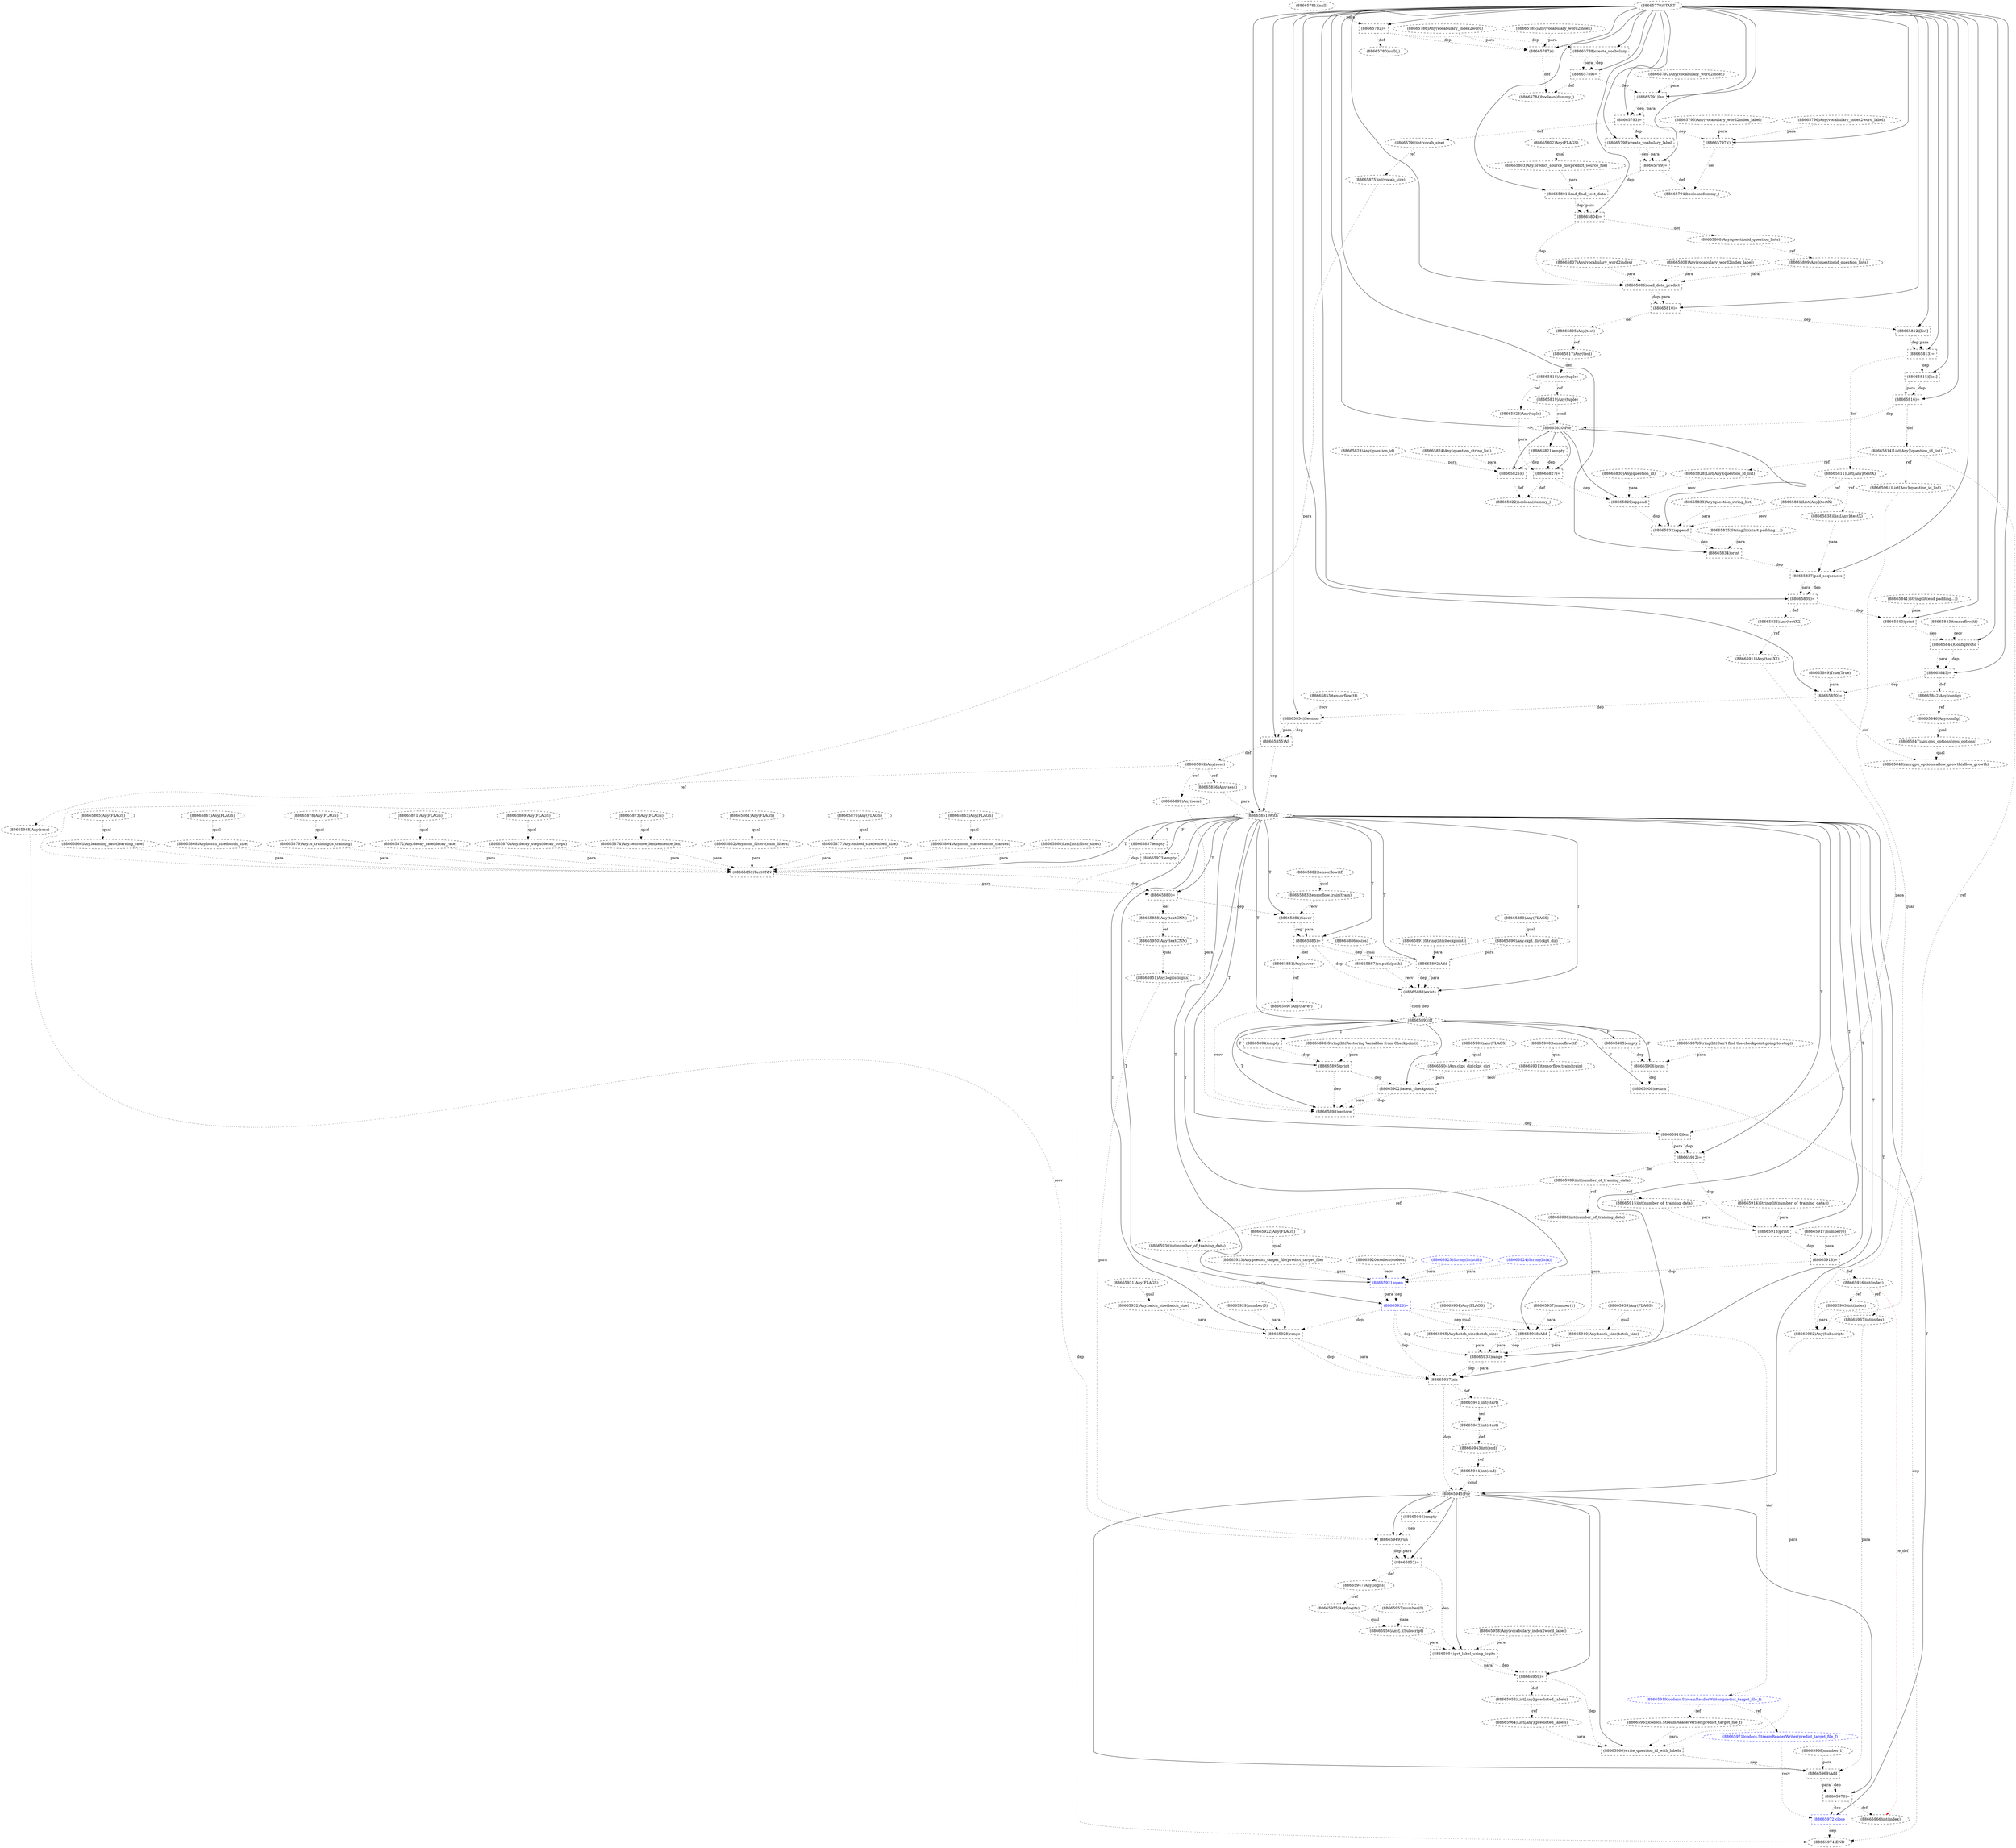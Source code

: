 digraph G {
1 [label="(88665884)Saver" shape=box style=dashed]
2 [label="(88665901)tensorflow.train(train)" shape=ellipse style=dashed]
3 [label="(88665919)codecs.StreamReaderWriter(predict_target_file_f)" shape=ellipse style=dashed color=blue fontcolor=blue]
4 [label="(88665946)empty" shape=box style=dashed]
5 [label="(88665853)tensorflow(tf)" shape=ellipse style=dashed]
6 [label="(88665892)Add" shape=box style=dashed]
7 [label="(88665908)return" shape=box style=dashed]
8 [label="(88665858)Any(textCNN)" shape=ellipse style=dashed]
9 [label="(88665967)int(index)" shape=ellipse style=dashed]
10 [label="(88665941)int(start)" shape=ellipse style=dashed]
11 [label="(88665879)Any.is_training(is_training)" shape=ellipse style=dashed]
12 [label="(88665880)=" shape=box style=dashed]
13 [label="(88665890)Any.ckpt_dir(ckpt_dir)" shape=ellipse style=dashed]
14 [label="(88665821)empty" shape=box style=dashed]
15 [label="(88665822)boolean(dummy_)" shape=ellipse style=dashed]
16 [label="(88665787)()" shape=box style=dashed]
17 [label="(88665955)Any(logits)" shape=ellipse style=dashed]
18 [label="(88665970)=" shape=box style=dashed]
19 [label="(88665789)=" shape=box style=dashed]
20 [label="(88665817)Any(test)" shape=ellipse style=dashed]
21 [label="(88665819)Any(tuple)" shape=ellipse style=dashed]
22 [label="(88665871)Any(FLAGS)" shape=ellipse style=dashed]
23 [label="(88665929)number(0)" shape=ellipse style=dashed]
24 [label="(88665854)Session" shape=box style=dashed]
25 [label="(88665780)null(_)" shape=ellipse style=dashed]
26 [label="(88665914)String(lit(number_of_training_data:))" shape=ellipse style=dashed]
27 [label="(88665898)restore" shape=box style=dashed]
28 [label="(88665957)number(0)" shape=ellipse style=dashed]
29 [label="(88665937)number(1)" shape=ellipse style=dashed]
30 [label="(88665881)Any(saver)" shape=ellipse style=dashed]
31 [label="(88665923)Any.predict_target_file(predict_target_file)" shape=ellipse style=dashed]
32 [label="(88665808)Any(vocabulary_word2index_label)" shape=ellipse style=dashed]
33 [label="(88665823)Any(question_id)" shape=ellipse style=dashed]
34 [label="(88665893)If" shape=diamond style=dashed]
35 [label="(88665925)String(lit(utf8))" shape=ellipse style=dashed color=blue fontcolor=blue]
36 [label="(88665786)Any(vocabulary_index2word)" shape=ellipse style=dashed]
37 [label="(88665782)=" shape=box style=dashed]
38 [label="(88665915)int(number_of_training_data)" shape=ellipse style=dashed]
39 [label="(88665865)Any(FLAGS)" shape=ellipse style=dashed]
40 [label="(88665951)Any.logits(logits)" shape=ellipse style=dashed]
41 [label="(88665839)=" shape=box style=dashed]
42 [label="(88665910)len" shape=box style=dashed]
43 [label="(88665824)Any(question_string_list)" shape=ellipse style=dashed]
44 [label="(88665903)Any(FLAGS)" shape=ellipse style=dashed]
45 [label="(88665931)Any(FLAGS)" shape=ellipse style=dashed]
46 [label="(88665945)For" shape=diamond style=dashed]
47 [label="(88665972)close" shape=box style=dashed color=blue fontcolor=blue]
48 [label="(88665936)int(number_of_training_data)" shape=ellipse style=dashed]
49 [label="(88665811)List[Any](testX)" shape=ellipse style=dashed]
50 [label="(88665906)print" shape=box style=dashed]
51 [label="(88665933)range" shape=box style=dashed]
52 [label="(88665813)=" shape=box style=dashed]
53 [label="(88665891)String(lit(checkpoint))" shape=ellipse style=dashed]
54 [label="(88665842)Any(config)" shape=ellipse style=dashed]
55 [label="(88665796)Any(vocabulary_index2word_label)" shape=ellipse style=dashed]
56 [label="(88665863)Any(FLAGS)" shape=ellipse style=dashed]
57 [label="(88665794)boolean(dummy_)" shape=ellipse style=dashed]
58 [label="(88665960)write_question_id_with_labels" shape=box style=dashed]
59 [label="(88665912)=" shape=box style=dashed]
60 [label="(88665790)int(vocab_size)" shape=ellipse style=dashed]
61 [label="(88665825)()" shape=box style=dashed]
62 [label="(88665950)Any(textCNN)" shape=ellipse style=dashed]
63 [label="(88665962)Any(Subscript)" shape=ellipse style=dashed]
64 [label="(88665872)Any.decay_rate(decay_rate)" shape=ellipse style=dashed]
65 [label="(88665870)Any.decay_steps(decay_steps)" shape=ellipse style=dashed]
66 [label="(88665784)boolean(dummy_)" shape=ellipse style=dashed]
67 [label="(88665793)=" shape=box style=dashed]
68 [label="(88665911)Any(testX2)" shape=ellipse style=dashed]
69 [label="(88665939)Any(FLAGS)" shape=ellipse style=dashed]
70 [label="(88665788)create_voabulary" shape=box style=dashed]
71 [label="(88665828)List[Any](question_id_list)" shape=ellipse style=dashed]
72 [label="(88665869)Any(FLAGS)" shape=ellipse style=dashed]
73 [label="(88665969)Add" shape=box style=dashed]
74 [label="(88665831)List[Any](testX)" shape=ellipse style=dashed]
75 [label="(88665845)=" shape=box style=dashed]
76 [label="(88665974)END" style=dashed]
77 [label="(88665855)AS" shape=box style=dashed]
78 [label="(88665964)List[Any](predicted_labels)" shape=ellipse style=dashed]
79 [label="(88665834)print" shape=box style=dashed]
80 [label="(88665848)Any.gpu_options.allow_growth(allow_growth)" shape=ellipse style=dashed]
81 [label="(88665844)ConfigProto" shape=box style=dashed]
82 [label="(88665875)int(vocab_size)" shape=ellipse style=dashed]
83 [label="(88665857)empty" shape=box style=dashed]
84 [label="(88665917)number(0)" shape=ellipse style=dashed]
85 [label="(88665856)Any(sess)" shape=ellipse style=dashed]
86 [label="(88665894)empty" shape=box style=dashed]
87 [label="(88665927)zip" shape=box style=dashed]
88 [label="(88665971)codecs.StreamReaderWriter(predict_target_file_f)" shape=ellipse style=dashed color=blue fontcolor=blue]
89 [label="(88665779)START" style=dashed]
90 [label="(88665899)Any(sess)" shape=ellipse style=dashed]
91 [label="(88665815)[list]" shape=box style=dashed]
92 [label="(88665965)codecs.StreamReaderWriter(predict_target_file_f)" shape=ellipse style=dashed]
93 [label="(88665874)Any.sentence_len(sentence_len)" shape=ellipse style=dashed]
94 [label="(88665792)Any(vocabulary_word2index)" shape=ellipse style=dashed]
95 [label="(88665801)load_final_test_data" shape=box style=dashed]
96 [label="(88665862)Any.num_filters(num_filters)" shape=ellipse style=dashed]
97 [label="(88665843)tensorflow(tf)" shape=ellipse style=dashed]
98 [label="(88665909)int(number_of_training_data)" shape=ellipse style=dashed]
99 [label="(88665852)Any(sess)" shape=ellipse style=dashed]
100 [label="(88665820)For" shape=diamond style=dashed]
101 [label="(88665827)=" shape=box style=dashed]
102 [label="(88665867)Any(FLAGS)" shape=ellipse style=dashed]
103 [label="(88665799)=" shape=box style=dashed]
104 [label="(88665902)latest_checkpoint" shape=box style=dashed]
105 [label="(88665833)Any(question_string_list)" shape=ellipse style=dashed]
106 [label="(88665889)Any(FLAGS)" shape=ellipse style=dashed]
107 [label="(88665905)empty" shape=box style=dashed]
108 [label="(88665859)TextCNN" shape=box style=dashed]
109 [label="(88665861)Any(FLAGS)" shape=ellipse style=dashed]
110 [label="(88665968)number(1)" shape=ellipse style=dashed]
111 [label="(88665832)append" shape=box style=dashed]
112 [label="(88665838)List[Any](testX)" shape=ellipse style=dashed]
113 [label="(88665781)(null)" shape=ellipse style=dashed]
114 [label="(88665947)Any(logits)" shape=ellipse style=dashed]
115 [label="(88665924)String(lit(a))" shape=ellipse style=dashed color=blue fontcolor=blue]
116 [label="(88665904)Any.ckpt_dir(ckpt_dir)" shape=ellipse style=dashed]
117 [label="(88665888)exists" shape=box style=dashed]
118 [label="(88665812)[list]" shape=box style=dashed]
119 [label="(88665918)=" shape=box style=dashed]
120 [label="(88665877)Any.embed_size(embed_size)" shape=ellipse style=dashed]
121 [label="(88665864)Any.num_classes(num_classes)" shape=ellipse style=dashed]
122 [label="(88665809)Any(questionid_question_lists)" shape=ellipse style=dashed]
123 [label="(88665963)int(index)" shape=ellipse style=dashed]
124 [label="(88665878)Any(FLAGS)" shape=ellipse style=dashed]
125 [label="(88665921)open" shape=box style=dashed color=blue fontcolor=blue]
126 [label="(88665876)Any(FLAGS)" shape=ellipse style=dashed]
127 [label="(88665966)int(index)" shape=ellipse style=dashed]
128 [label="(88665900)tensorflow(tf)" shape=ellipse style=dashed]
129 [label="(88665897)Any(saver)" shape=ellipse style=dashed]
130 [label="(88665948)Any(sess)" shape=ellipse style=dashed]
131 [label="(88665841)String(lit(end padding...))" shape=ellipse style=dashed]
132 [label="(88665816)=" shape=box style=dashed]
133 [label="(88665961)List[Any](question_id_list)" shape=ellipse style=dashed]
134 [label="(88665932)Any.batch_size(batch_size)" shape=ellipse style=dashed]
135 [label="(88665860)List[int](filter_sizes)" shape=ellipse style=dashed]
136 [label="(88665830)Any(question_id)" shape=ellipse style=dashed]
137 [label="(88665943)int(end)" shape=ellipse style=dashed]
138 [label="(88665791)len" shape=box style=dashed]
139 [label="(88665938)Add" shape=box style=dashed]
140 [label="(88665935)Any.batch_size(batch_size)" shape=ellipse style=dashed]
141 [label="(88665837)pad_sequences" shape=box style=dashed]
142 [label="(88665785)Any(vocabulary_word2index)" shape=ellipse style=dashed]
143 [label="(88665806)load_data_predict" shape=box style=dashed]
144 [label="(88665885)=" shape=box style=dashed]
145 [label="(88665922)Any(FLAGS)" shape=ellipse style=dashed]
146 [label="(88665836)Any(testX2)" shape=ellipse style=dashed]
147 [label="(88665873)Any(FLAGS)" shape=ellipse style=dashed]
148 [label="(88665928)range" shape=box style=dashed]
149 [label="(88665798)create_voabulary_label" shape=box style=dashed]
150 [label="(88665882)tensorflow(tf)" shape=ellipse style=dashed]
151 [label="(88665973)empty" shape=box style=dashed]
152 [label="(88665887)os.path(path)" shape=ellipse style=dashed]
153 [label="(88665797)()" shape=box style=dashed]
154 [label="(88665949)run" shape=box style=dashed]
155 [label="(88665959)=" shape=box style=dashed]
156 [label="(88665926)=" shape=box style=dashed color=blue fontcolor=blue]
157 [label="(88665829)append" shape=box style=dashed]
158 [label="(88665805)Any(test)" shape=ellipse style=dashed]
159 [label="(88665826)Any(tuple)" shape=ellipse style=dashed]
160 [label="(88665916)int(index)" shape=ellipse style=dashed]
161 [label="(88665851)With" shape=diamond style=dashed]
162 [label="(88665835)String(lit(start padding....))" shape=ellipse style=dashed]
163 [label="(88665930)int(number_of_training_data)" shape=ellipse style=dashed]
164 [label="(88665804)=" shape=box style=dashed]
165 [label="(88665814)List[Any](question_id_list)" shape=ellipse style=dashed]
166 [label="(88665953)List[Any](predicted_labels)" shape=ellipse style=dashed]
167 [label="(88665850)=" shape=box style=dashed]
168 [label="(88665952)=" shape=box style=dashed]
169 [label="(88665847)Any.gpu_options(gpu_options)" shape=ellipse style=dashed]
170 [label="(88665800)Any(questionid_question_lists)" shape=ellipse style=dashed]
171 [label="(88665849)True(True)" shape=ellipse style=dashed]
172 [label="(88665818)Any(tuple)" shape=ellipse style=dashed]
173 [label="(88665907)String(lit(Can't find the checkpoint.going to stop))" shape=ellipse style=dashed]
174 [label="(88665956)Any[.](Subscript)" shape=ellipse style=dashed]
175 [label="(88665883)tensorflow.train(train)" shape=ellipse style=dashed]
176 [label="(88665803)Any.predict_source_file(predict_source_file)" shape=ellipse style=dashed]
177 [label="(88665807)Any(vocabulary_word2index)" shape=ellipse style=dashed]
178 [label="(88665954)get_label_using_logits" shape=box style=dashed]
179 [label="(88665840)print" shape=box style=dashed]
180 [label="(88665913)print" shape=box style=dashed]
181 [label="(88665940)Any.batch_size(batch_size)" shape=ellipse style=dashed]
182 [label="(88665934)Any(FLAGS)" shape=ellipse style=dashed]
183 [label="(88665896)String(lit(Restoring Variables from Checkpoint))" shape=ellipse style=dashed]
184 [label="(88665810)=" shape=box style=dashed]
185 [label="(88665795)Any(vocabulary_word2index_label)" shape=ellipse style=dashed]
186 [label="(88665866)Any.learning_rate(learning_rate)" shape=ellipse style=dashed]
187 [label="(88665895)print" shape=box style=dashed]
188 [label="(88665920)codecs(codecs)" shape=ellipse style=dashed]
189 [label="(88665944)int(end)" shape=ellipse style=dashed]
190 [label="(88665958)Any(vocabulary_index2word_label)" shape=ellipse style=dashed]
191 [label="(88665868)Any.batch_size(batch_size)" shape=ellipse style=dashed]
192 [label="(88665886)os(os)" shape=ellipse style=dashed]
193 [label="(88665846)Any(config)" shape=ellipse style=dashed]
194 [label="(88665802)Any(FLAGS)" shape=ellipse style=dashed]
195 [label="(88665942)int(start)" shape=ellipse style=dashed]
161 -> 1 [label="T"];
175 -> 1 [label="recv" style=dotted];
12 -> 1 [label="dep" style=dotted];
128 -> 2 [label="qual" style=dotted];
156 -> 3 [label="def" style=dotted];
46 -> 4 [label="" style=solid];
161 -> 6 [label="T"];
13 -> 6 [label="para" style=dotted];
53 -> 6 [label="para" style=dotted];
144 -> 6 [label="dep" style=dotted];
34 -> 7 [label="F"];
50 -> 7 [label="dep" style=dotted];
12 -> 8 [label="def" style=dotted];
160 -> 9 [label="ref" style=dotted];
87 -> 10 [label="def" style=dotted];
124 -> 11 [label="qual" style=dotted];
161 -> 12 [label="T"];
108 -> 12 [label="dep" style=dotted];
108 -> 12 [label="para" style=dotted];
106 -> 13 [label="qual" style=dotted];
100 -> 14 [label="" style=solid];
61 -> 15 [label="def" style=dotted];
101 -> 15 [label="def" style=dotted];
89 -> 16 [label="" style=solid];
142 -> 16 [label="para" style=dotted];
36 -> 16 [label="para" style=dotted];
37 -> 16 [label="dep" style=dotted];
114 -> 17 [label="ref" style=dotted];
46 -> 18 [label="" style=solid];
73 -> 18 [label="dep" style=dotted];
73 -> 18 [label="para" style=dotted];
89 -> 19 [label="" style=solid];
70 -> 19 [label="dep" style=dotted];
70 -> 19 [label="para" style=dotted];
158 -> 20 [label="ref" style=dotted];
172 -> 21 [label="ref" style=dotted];
89 -> 24 [label="" style=solid];
5 -> 24 [label="recv" style=dotted];
167 -> 24 [label="dep" style=dotted];
37 -> 25 [label="def" style=dotted];
34 -> 27 [label="T"];
129 -> 27 [label="recv" style=dotted];
90 -> 27 [label="para" style=dotted];
104 -> 27 [label="dep" style=dotted];
104 -> 27 [label="para" style=dotted];
187 -> 27 [label="dep" style=dotted];
144 -> 30 [label="def" style=dotted];
145 -> 31 [label="qual" style=dotted];
161 -> 34 [label="T"];
117 -> 34 [label="dep" style=dotted];
117 -> 34 [label="cond" style=dotted];
89 -> 37 [label="" style=solid];
113 -> 37 [label="para" style=dotted];
98 -> 38 [label="ref" style=dotted];
62 -> 40 [label="qual" style=dotted];
89 -> 41 [label="" style=solid];
141 -> 41 [label="dep" style=dotted];
141 -> 41 [label="para" style=dotted];
161 -> 42 [label="T"];
68 -> 42 [label="para" style=dotted];
27 -> 42 [label="dep" style=dotted];
161 -> 46 [label="T"];
87 -> 46 [label="dep" style=dotted];
189 -> 46 [label="cond" style=dotted];
161 -> 47 [label="T"];
88 -> 47 [label="recv" style=dotted];
18 -> 47 [label="dep" style=dotted];
98 -> 48 [label="ref" style=dotted];
52 -> 49 [label="def" style=dotted];
34 -> 50 [label="F"];
173 -> 50 [label="para" style=dotted];
107 -> 50 [label="dep" style=dotted];
161 -> 51 [label="T"];
140 -> 51 [label="para" style=dotted];
139 -> 51 [label="dep" style=dotted];
139 -> 51 [label="para" style=dotted];
181 -> 51 [label="para" style=dotted];
156 -> 51 [label="dep" style=dotted];
89 -> 52 [label="" style=solid];
118 -> 52 [label="dep" style=dotted];
118 -> 52 [label="para" style=dotted];
75 -> 54 [label="def" style=dotted];
153 -> 57 [label="def" style=dotted];
103 -> 57 [label="def" style=dotted];
46 -> 58 [label="" style=solid];
63 -> 58 [label="para" style=dotted];
78 -> 58 [label="para" style=dotted];
92 -> 58 [label="para" style=dotted];
155 -> 58 [label="dep" style=dotted];
161 -> 59 [label="T"];
42 -> 59 [label="dep" style=dotted];
42 -> 59 [label="para" style=dotted];
67 -> 60 [label="def" style=dotted];
100 -> 61 [label="" style=solid];
33 -> 61 [label="para" style=dotted];
43 -> 61 [label="para" style=dotted];
14 -> 61 [label="dep" style=dotted];
8 -> 62 [label="ref" style=dotted];
133 -> 63 [label="qual" style=dotted];
123 -> 63 [label="para" style=dotted];
165 -> 63 [label="ref" style=dotted];
22 -> 64 [label="qual" style=dotted];
72 -> 65 [label="qual" style=dotted];
16 -> 66 [label="def" style=dotted];
19 -> 66 [label="def" style=dotted];
89 -> 67 [label="" style=solid];
138 -> 67 [label="dep" style=dotted];
138 -> 67 [label="para" style=dotted];
146 -> 68 [label="ref" style=dotted];
89 -> 70 [label="" style=solid];
37 -> 70 [label="dep" style=dotted];
165 -> 71 [label="ref" style=dotted];
46 -> 73 [label="" style=solid];
9 -> 73 [label="para" style=dotted];
110 -> 73 [label="para" style=dotted];
58 -> 73 [label="dep" style=dotted];
49 -> 74 [label="ref" style=dotted];
89 -> 75 [label="" style=solid];
81 -> 75 [label="dep" style=dotted];
81 -> 75 [label="para" style=dotted];
47 -> 76 [label="dep" style=dotted];
7 -> 76 [label="dep" style=dotted];
151 -> 76 [label="dep" style=dotted];
89 -> 77 [label="" style=solid];
24 -> 77 [label="dep" style=dotted];
24 -> 77 [label="para" style=dotted];
166 -> 78 [label="ref" style=dotted];
89 -> 79 [label="" style=solid];
162 -> 79 [label="para" style=dotted];
111 -> 79 [label="dep" style=dotted];
169 -> 80 [label="qual" style=dotted];
167 -> 80 [label="def" style=dotted];
89 -> 81 [label="" style=solid];
97 -> 81 [label="recv" style=dotted];
179 -> 81 [label="dep" style=dotted];
60 -> 82 [label="ref" style=dotted];
161 -> 83 [label="T"];
99 -> 85 [label="ref" style=dotted];
34 -> 86 [label="T"];
161 -> 87 [label="T"];
148 -> 87 [label="dep" style=dotted];
148 -> 87 [label="para" style=dotted];
51 -> 87 [label="dep" style=dotted];
51 -> 87 [label="para" style=dotted];
156 -> 87 [label="dep" style=dotted];
3 -> 88 [label="ref" style=dotted];
99 -> 90 [label="ref" style=dotted];
89 -> 91 [label="" style=solid];
52 -> 91 [label="dep" style=dotted];
3 -> 92 [label="ref" style=dotted];
147 -> 93 [label="qual" style=dotted];
89 -> 95 [label="" style=solid];
176 -> 95 [label="para" style=dotted];
103 -> 95 [label="dep" style=dotted];
109 -> 96 [label="qual" style=dotted];
59 -> 98 [label="def" style=dotted];
77 -> 99 [label="def" style=dotted];
89 -> 100 [label="" style=solid];
21 -> 100 [label="cond" style=dotted];
132 -> 100 [label="dep" style=dotted];
100 -> 101 [label="" style=solid];
159 -> 101 [label="para" style=dotted];
14 -> 101 [label="dep" style=dotted];
89 -> 103 [label="" style=solid];
149 -> 103 [label="dep" style=dotted];
149 -> 103 [label="para" style=dotted];
34 -> 104 [label="T"];
2 -> 104 [label="recv" style=dotted];
116 -> 104 [label="para" style=dotted];
187 -> 104 [label="dep" style=dotted];
34 -> 107 [label="F"];
161 -> 108 [label="T"];
135 -> 108 [label="para" style=dotted];
96 -> 108 [label="para" style=dotted];
121 -> 108 [label="para" style=dotted];
186 -> 108 [label="para" style=dotted];
191 -> 108 [label="para" style=dotted];
65 -> 108 [label="para" style=dotted];
64 -> 108 [label="para" style=dotted];
93 -> 108 [label="para" style=dotted];
82 -> 108 [label="para" style=dotted];
120 -> 108 [label="para" style=dotted];
11 -> 108 [label="para" style=dotted];
83 -> 108 [label="dep" style=dotted];
100 -> 111 [label="" style=solid];
74 -> 111 [label="recv" style=dotted];
105 -> 111 [label="para" style=dotted];
157 -> 111 [label="dep" style=dotted];
49 -> 112 [label="ref" style=dotted];
168 -> 114 [label="def" style=dotted];
44 -> 116 [label="qual" style=dotted];
161 -> 117 [label="T"];
152 -> 117 [label="recv" style=dotted];
6 -> 117 [label="dep" style=dotted];
6 -> 117 [label="para" style=dotted];
144 -> 117 [label="dep" style=dotted];
89 -> 118 [label="" style=solid];
184 -> 118 [label="dep" style=dotted];
161 -> 119 [label="T"];
84 -> 119 [label="para" style=dotted];
180 -> 119 [label="dep" style=dotted];
126 -> 120 [label="qual" style=dotted];
56 -> 121 [label="qual" style=dotted];
170 -> 122 [label="ref" style=dotted];
160 -> 123 [label="ref" style=dotted];
161 -> 125 [label="T"];
188 -> 125 [label="recv" style=dotted];
31 -> 125 [label="para" style=dotted];
115 -> 125 [label="para" style=dotted];
35 -> 125 [label="para" style=dotted];
119 -> 125 [label="dep" style=dotted];
18 -> 127 [label="def" style=dotted];
160 -> 127 [label="re_def" style=dotted color=red];
30 -> 129 [label="ref" style=dotted];
99 -> 130 [label="ref" style=dotted];
89 -> 132 [label="" style=solid];
91 -> 132 [label="dep" style=dotted];
91 -> 132 [label="para" style=dotted];
165 -> 133 [label="ref" style=dotted];
45 -> 134 [label="qual" style=dotted];
195 -> 137 [label="def" style=dotted];
89 -> 138 [label="" style=solid];
94 -> 138 [label="para" style=dotted];
19 -> 138 [label="dep" style=dotted];
161 -> 139 [label="T"];
48 -> 139 [label="para" style=dotted];
29 -> 139 [label="para" style=dotted];
156 -> 139 [label="dep" style=dotted];
182 -> 140 [label="qual" style=dotted];
89 -> 141 [label="" style=solid];
112 -> 141 [label="para" style=dotted];
79 -> 141 [label="dep" style=dotted];
89 -> 143 [label="" style=solid];
177 -> 143 [label="para" style=dotted];
32 -> 143 [label="para" style=dotted];
122 -> 143 [label="para" style=dotted];
164 -> 143 [label="dep" style=dotted];
161 -> 144 [label="T"];
1 -> 144 [label="dep" style=dotted];
1 -> 144 [label="para" style=dotted];
41 -> 146 [label="def" style=dotted];
161 -> 148 [label="T"];
23 -> 148 [label="para" style=dotted];
163 -> 148 [label="para" style=dotted];
134 -> 148 [label="para" style=dotted];
156 -> 148 [label="dep" style=dotted];
89 -> 149 [label="" style=solid];
67 -> 149 [label="dep" style=dotted];
161 -> 151 [label="F"];
192 -> 152 [label="qual" style=dotted];
89 -> 153 [label="" style=solid];
185 -> 153 [label="para" style=dotted];
55 -> 153 [label="para" style=dotted];
67 -> 153 [label="dep" style=dotted];
46 -> 154 [label="" style=solid];
130 -> 154 [label="recv" style=dotted];
40 -> 154 [label="para" style=dotted];
4 -> 154 [label="dep" style=dotted];
46 -> 155 [label="" style=solid];
178 -> 155 [label="dep" style=dotted];
178 -> 155 [label="para" style=dotted];
161 -> 156 [label="T"];
125 -> 156 [label="dep" style=dotted];
125 -> 156 [label="para" style=dotted];
100 -> 157 [label="" style=solid];
71 -> 157 [label="recv" style=dotted];
136 -> 157 [label="para" style=dotted];
101 -> 157 [label="dep" style=dotted];
184 -> 158 [label="def" style=dotted];
172 -> 159 [label="ref" style=dotted];
119 -> 160 [label="def" style=dotted];
89 -> 161 [label="" style=solid];
77 -> 161 [label="dep" style=dotted];
85 -> 161 [label="para" style=dotted];
98 -> 163 [label="ref" style=dotted];
89 -> 164 [label="" style=solid];
95 -> 164 [label="dep" style=dotted];
95 -> 164 [label="para" style=dotted];
132 -> 165 [label="def" style=dotted];
155 -> 166 [label="def" style=dotted];
89 -> 167 [label="" style=solid];
171 -> 167 [label="para" style=dotted];
75 -> 167 [label="dep" style=dotted];
46 -> 168 [label="" style=solid];
154 -> 168 [label="dep" style=dotted];
154 -> 168 [label="para" style=dotted];
193 -> 169 [label="qual" style=dotted];
164 -> 170 [label="def" style=dotted];
20 -> 172 [label="def" style=dotted];
17 -> 174 [label="qual" style=dotted];
28 -> 174 [label="para" style=dotted];
150 -> 175 [label="qual" style=dotted];
194 -> 176 [label="qual" style=dotted];
46 -> 178 [label="" style=solid];
174 -> 178 [label="para" style=dotted];
190 -> 178 [label="para" style=dotted];
168 -> 178 [label="dep" style=dotted];
89 -> 179 [label="" style=solid];
131 -> 179 [label="para" style=dotted];
41 -> 179 [label="dep" style=dotted];
161 -> 180 [label="T"];
26 -> 180 [label="para" style=dotted];
38 -> 180 [label="para" style=dotted];
59 -> 180 [label="dep" style=dotted];
69 -> 181 [label="qual" style=dotted];
89 -> 184 [label="" style=solid];
143 -> 184 [label="dep" style=dotted];
143 -> 184 [label="para" style=dotted];
39 -> 186 [label="qual" style=dotted];
34 -> 187 [label="T"];
183 -> 187 [label="para" style=dotted];
86 -> 187 [label="dep" style=dotted];
137 -> 189 [label="ref" style=dotted];
102 -> 191 [label="qual" style=dotted];
54 -> 193 [label="ref" style=dotted];
10 -> 195 [label="ref" style=dotted];
}